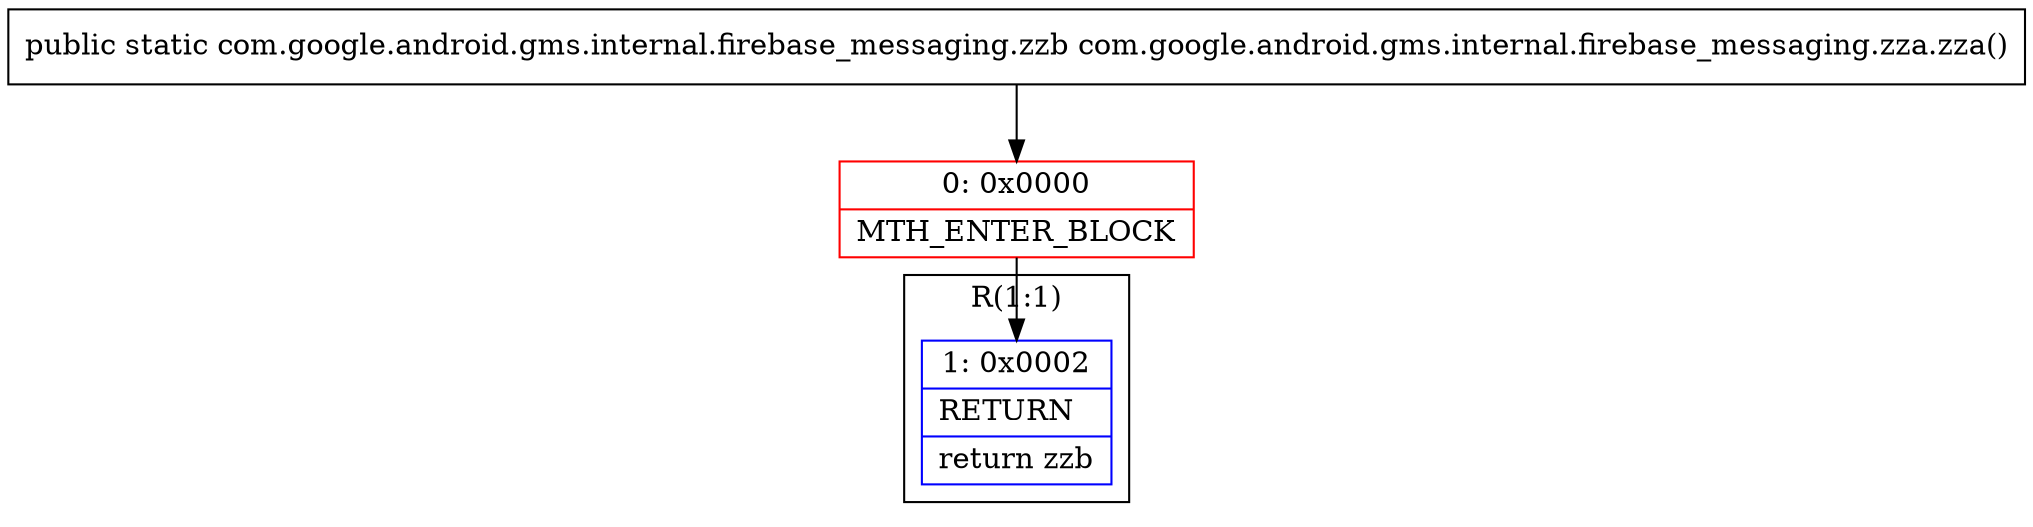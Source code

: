 digraph "CFG forcom.google.android.gms.internal.firebase_messaging.zza.zza()Lcom\/google\/android\/gms\/internal\/firebase_messaging\/zzb;" {
subgraph cluster_Region_1451246827 {
label = "R(1:1)";
node [shape=record,color=blue];
Node_1 [shape=record,label="{1\:\ 0x0002|RETURN\l|return zzb\l}"];
}
Node_0 [shape=record,color=red,label="{0\:\ 0x0000|MTH_ENTER_BLOCK\l}"];
MethodNode[shape=record,label="{public static com.google.android.gms.internal.firebase_messaging.zzb com.google.android.gms.internal.firebase_messaging.zza.zza() }"];
MethodNode -> Node_0;
Node_0 -> Node_1;
}

